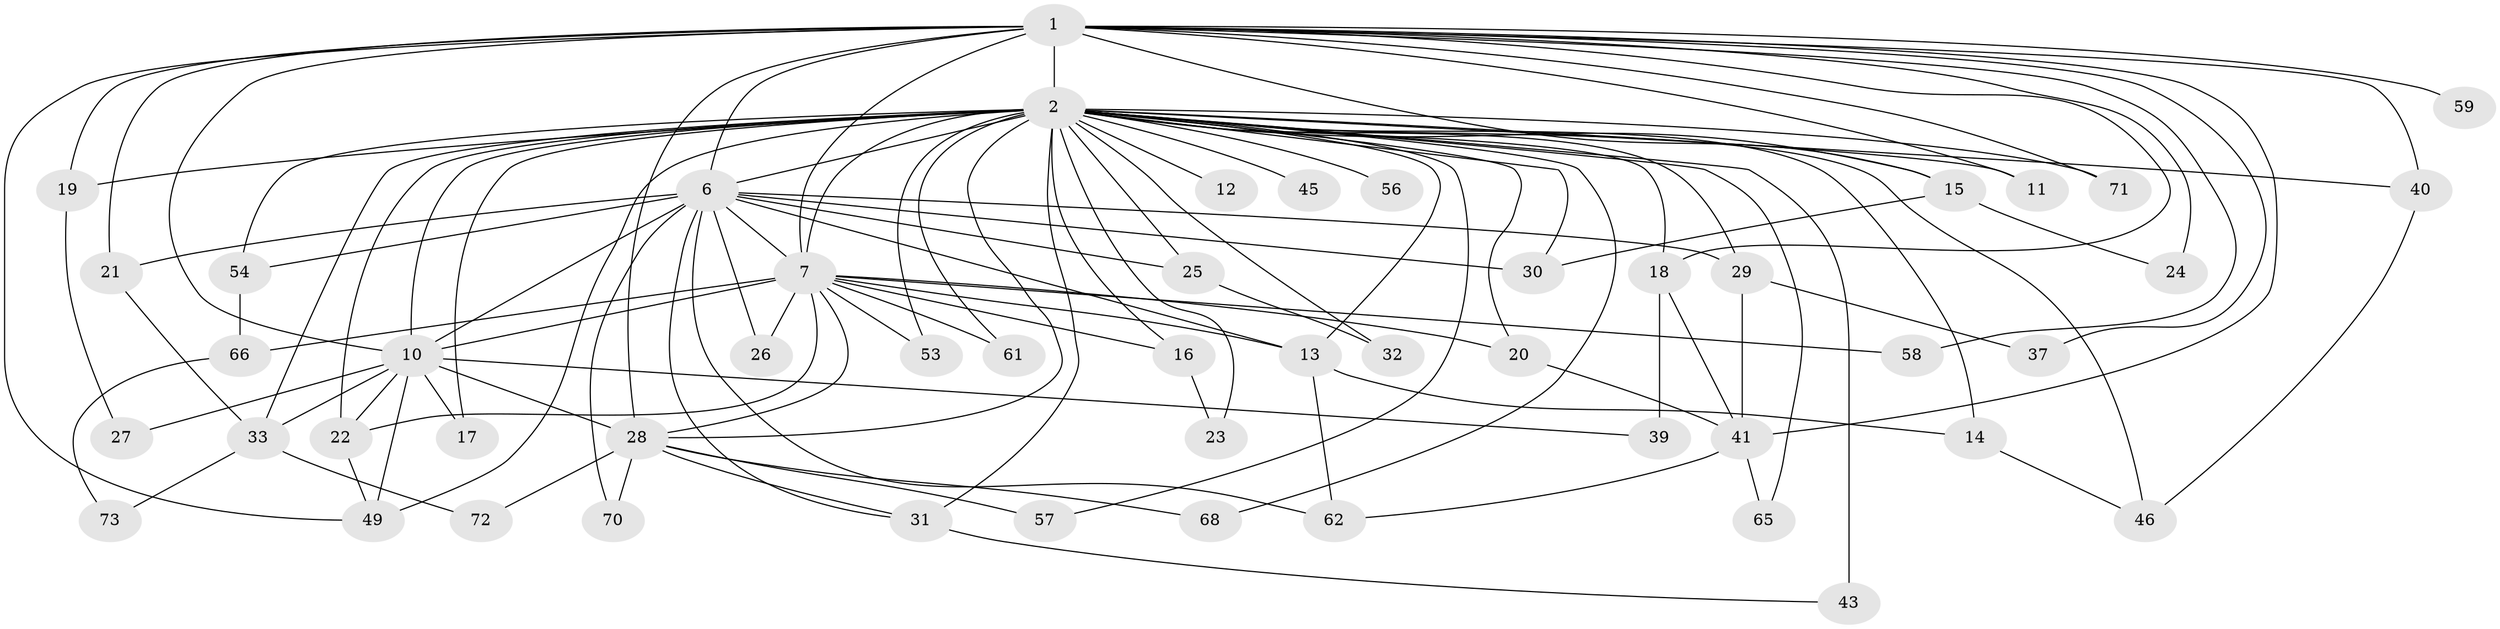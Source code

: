 // original degree distribution, {14: 0.011627906976744186, 18: 0.023255813953488372, 23: 0.011627906976744186, 20: 0.03488372093023256, 21: 0.011627906976744186, 11: 0.011627906976744186, 19: 0.011627906976744186, 3: 0.18604651162790697, 2: 0.5232558139534884, 5: 0.03488372093023256, 4: 0.10465116279069768, 9: 0.011627906976744186, 6: 0.023255813953488372}
// Generated by graph-tools (version 1.1) at 2025/17/03/04/25 18:17:39]
// undirected, 51 vertices, 111 edges
graph export_dot {
graph [start="1"]
  node [color=gray90,style=filled];
  1 [super="+9+52"];
  2 [super="+77+84+50+3+5"];
  6 [super="+67+34"];
  7 [super="+55"];
  10 [super="+36+79+81+35"];
  11;
  12;
  13 [super="+51"];
  14;
  15;
  16;
  17 [super="+64"];
  18;
  19;
  20;
  21;
  22;
  23;
  24;
  25;
  26;
  27;
  28;
  29 [super="+75"];
  30;
  31 [super="+44"];
  32;
  33;
  37;
  39;
  40 [super="+78+47"];
  41 [super="+80+42"];
  43 [super="+69"];
  45;
  46;
  49 [super="+60"];
  53;
  54;
  56;
  57;
  58;
  59;
  61;
  62;
  65;
  66;
  68;
  70;
  71;
  72;
  73;
  1 -- 2 [weight=11];
  1 -- 6 [weight=2];
  1 -- 7 [weight=2];
  1 -- 10 [weight=3];
  1 -- 11 [weight=2];
  1 -- 15;
  1 -- 59 [weight=2];
  1 -- 37;
  1 -- 40;
  1 -- 49;
  1 -- 18;
  1 -- 19;
  1 -- 21;
  1 -- 24;
  1 -- 58;
  1 -- 41;
  1 -- 28;
  1 -- 71;
  2 -- 6 [weight=6];
  2 -- 7 [weight=5];
  2 -- 10 [weight=5];
  2 -- 12 [weight=2];
  2 -- 16;
  2 -- 19;
  2 -- 57;
  2 -- 71;
  2 -- 11;
  2 -- 33 [weight=2];
  2 -- 68;
  2 -- 14;
  2 -- 15;
  2 -- 17 [weight=3];
  2 -- 18;
  2 -- 20;
  2 -- 25;
  2 -- 28;
  2 -- 29 [weight=3];
  2 -- 30 [weight=2];
  2 -- 32;
  2 -- 40 [weight=3];
  2 -- 45 [weight=2];
  2 -- 46;
  2 -- 49;
  2 -- 53;
  2 -- 61;
  2 -- 65;
  2 -- 13;
  2 -- 22;
  2 -- 23;
  2 -- 43 [weight=2];
  2 -- 54;
  2 -- 56;
  2 -- 31;
  6 -- 7;
  6 -- 10;
  6 -- 21;
  6 -- 25;
  6 -- 26;
  6 -- 31;
  6 -- 54;
  6 -- 62 [weight=2];
  6 -- 29;
  6 -- 13 [weight=2];
  6 -- 70;
  6 -- 30;
  7 -- 10 [weight=2];
  7 -- 13;
  7 -- 16;
  7 -- 20;
  7 -- 22;
  7 -- 26;
  7 -- 53;
  7 -- 58;
  7 -- 61;
  7 -- 66;
  7 -- 28;
  10 -- 17;
  10 -- 27;
  10 -- 28;
  10 -- 39;
  10 -- 22;
  10 -- 49;
  10 -- 33;
  13 -- 14;
  13 -- 62;
  14 -- 46;
  15 -- 24;
  15 -- 30;
  16 -- 23;
  18 -- 39;
  18 -- 41;
  19 -- 27;
  20 -- 41;
  21 -- 33;
  22 -- 49;
  25 -- 32;
  28 -- 31;
  28 -- 57;
  28 -- 68;
  28 -- 70;
  28 -- 72;
  29 -- 37;
  29 -- 41;
  31 -- 43;
  33 -- 72;
  33 -- 73;
  40 -- 46;
  41 -- 65;
  41 -- 62;
  54 -- 66;
  66 -- 73;
}
